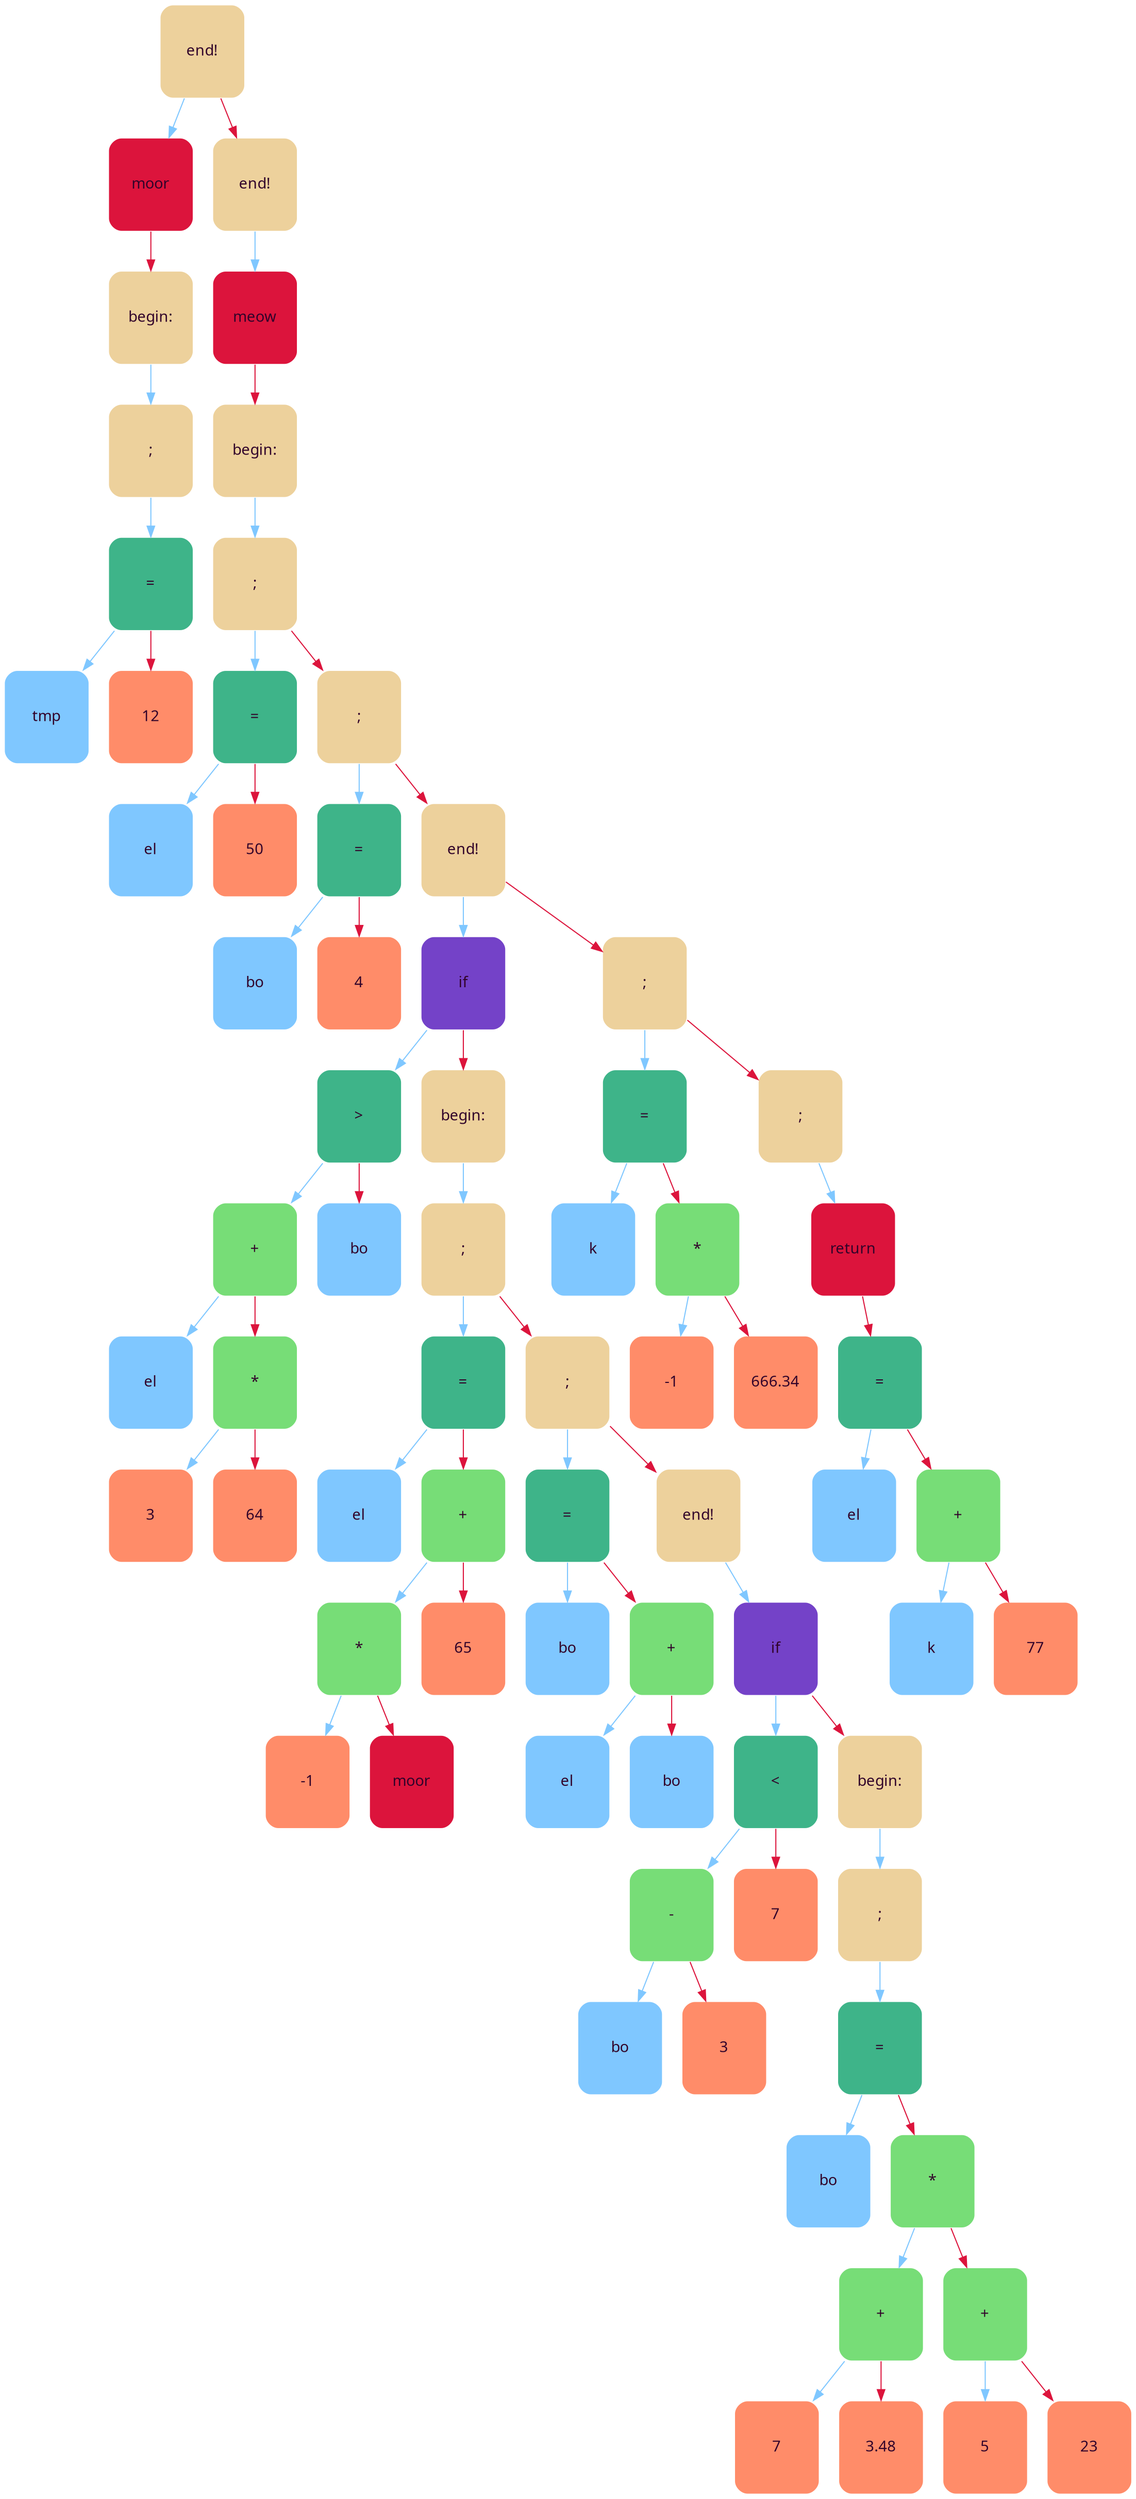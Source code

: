 digraph   
{
rankdir = ""
splines = "true"

node0x55ea362bc878 [shape = "Mrecord", width = 1.1, height = 1.21, fillcolor = "#EDD19C", style = "filled", fontcolor = "#31032A", fontname = "Calibri", color = "white", label = "{end!}"]
node0x55ea362bc878 -> node0x55ea362bc578 [color = "#7FC7FF", style = "", constraint = true, fillcolor = "#7FC7FF",   fontcolor = "", fontname = "Calibri", label = ""];
node0x55ea362bc578 [shape = "Mrecord", width = 1.1, height = 1.21, fillcolor = "#DC143C", style = "filled", fontcolor = "#31032A", fontname = "Calibri", color = "white", label = "{moor}"]
node0x55ea362bc578 -> node0x55ea362bc698 [color = "#DC143C", style = "", constraint = true, fillcolor = "#DC143C",   fontcolor = "", fontname = "Calibri", label = ""];
node0x55ea362bc698 [shape = "Mrecord", width = 1.1, height = 1.21, fillcolor = "#EDD19C", style = "filled", fontcolor = "#31032A", fontname = "Calibri", color = "white", label = "{begin:}"]
node0x55ea362bc698 -> node0x55ea362bc818 [color = "#7FC7FF", style = "", constraint = true, fillcolor = "#7FC7FF",   fontcolor = "", fontname = "Calibri", label = ""];
node0x55ea362bc818 [shape = "Mrecord", width = 1.1, height = 1.21, fillcolor = "#EDD19C", style = "filled", fontcolor = "#31032A", fontname = "Calibri", color = "white", label = "{;}"]
node0x55ea362bc818 -> node0x55ea362bc758 [color = "#7FC7FF", style = "", constraint = true, fillcolor = "#7FC7FF",   fontcolor = "", fontname = "Calibri", label = ""];
node0x55ea362bc758 [shape = "Mrecord", width = 1.1, height = 1.21, fillcolor = "#3EB489", style = "filled", fontcolor = "#31032A", fontname = "Calibri", color = "white", label = "{=}"]
node0x55ea362bc758 -> node0x55ea362bc6f8 [color = "#7FC7FF", style = "", constraint = true, fillcolor = "#7FC7FF",   fontcolor = "", fontname = "Calibri", label = ""];
node0x55ea362bc6f8 [shape = "Mrecord", width = 1.1, height = 1.21, fillcolor = "#7FC7FF", style = "filled", fontcolor = "#31032A", fontname = "Calibri", color = "white", label = "{tmp}"]
node0x55ea362bc758 -> node0x55ea362bc7b8 [color = "#DC143C", style = "", constraint = true, fillcolor = "#DC143C",   fontcolor = "", fontname = "Calibri", label = ""];
node0x55ea362bc7b8 [shape = "Mrecord", width = 1.1, height = 1.21, fillcolor = "#FF8C69", style = "filled", fontcolor = "#31032A", fontname = "Calibri", color = "white", label = "{12}"]
node0x55ea362bc878 -> node0x55ea362be4f8 [color = "#DC143C", style = "", constraint = true, fillcolor = "#DC143C",   fontcolor = "", fontname = "Calibri", label = ""];
node0x55ea362be4f8 [shape = "Mrecord", width = 1.1, height = 1.21, fillcolor = "#EDD19C", style = "filled", fontcolor = "#31032A", fontname = "Calibri", color = "white", label = "{end!}"]
node0x55ea362be4f8 -> node0x55ea362bc8d8 [color = "#7FC7FF", style = "", constraint = true, fillcolor = "#7FC7FF",   fontcolor = "", fontname = "Calibri", label = ""];
node0x55ea362bc8d8 [shape = "Mrecord", width = 1.1, height = 1.21, fillcolor = "#DC143C", style = "filled", fontcolor = "#31032A", fontname = "Calibri", color = "white", label = "{meow}"]
node0x55ea362bc8d8 -> node0x55ea362bc9f8 [color = "#DC143C", style = "", constraint = true, fillcolor = "#DC143C",   fontcolor = "", fontname = "Calibri", label = ""];
node0x55ea362bc9f8 [shape = "Mrecord", width = 1.1, height = 1.21, fillcolor = "#EDD19C", style = "filled", fontcolor = "#31032A", fontname = "Calibri", color = "white", label = "{begin:}"]
node0x55ea362bc9f8 -> node0x55ea362bcb78 [color = "#7FC7FF", style = "", constraint = true, fillcolor = "#7FC7FF",   fontcolor = "", fontname = "Calibri", label = ""];
node0x55ea362bcb78 [shape = "Mrecord", width = 1.1, height = 1.21, fillcolor = "#EDD19C", style = "filled", fontcolor = "#31032A", fontname = "Calibri", color = "white", label = "{;}"]
node0x55ea362bcb78 -> node0x55ea362bcab8 [color = "#7FC7FF", style = "", constraint = true, fillcolor = "#7FC7FF",   fontcolor = "", fontname = "Calibri", label = ""];
node0x55ea362bcab8 [shape = "Mrecord", width = 1.1, height = 1.21, fillcolor = "#3EB489", style = "filled", fontcolor = "#31032A", fontname = "Calibri", color = "white", label = "{=}"]
node0x55ea362bcab8 -> node0x55ea362bca58 [color = "#7FC7FF", style = "", constraint = true, fillcolor = "#7FC7FF",   fontcolor = "", fontname = "Calibri", label = ""];
node0x55ea362bca58 [shape = "Mrecord", width = 1.1, height = 1.21, fillcolor = "#7FC7FF", style = "filled", fontcolor = "#31032A", fontname = "Calibri", color = "white", label = "{el}"]
node0x55ea362bcab8 -> node0x55ea362bcb18 [color = "#DC143C", style = "", constraint = true, fillcolor = "#DC143C",   fontcolor = "", fontname = "Calibri", label = ""];
node0x55ea362bcb18 [shape = "Mrecord", width = 1.1, height = 1.21, fillcolor = "#FF8C69", style = "filled", fontcolor = "#31032A", fontname = "Calibri", color = "white", label = "{50}"]
node0x55ea362bcb78 -> node0x55ea362bccf8 [color = "#DC143C", style = "", constraint = true, fillcolor = "#DC143C",   fontcolor = "", fontname = "Calibri", label = ""];
node0x55ea362bccf8 [shape = "Mrecord", width = 1.1, height = 1.21, fillcolor = "#EDD19C", style = "filled", fontcolor = "#31032A", fontname = "Calibri", color = "white", label = "{;}"]
node0x55ea362bccf8 -> node0x55ea362bcc38 [color = "#7FC7FF", style = "", constraint = true, fillcolor = "#7FC7FF",   fontcolor = "", fontname = "Calibri", label = ""];
node0x55ea362bcc38 [shape = "Mrecord", width = 1.1, height = 1.21, fillcolor = "#3EB489", style = "filled", fontcolor = "#31032A", fontname = "Calibri", color = "white", label = "{=}"]
node0x55ea362bcc38 -> node0x55ea362bcbd8 [color = "#7FC7FF", style = "", constraint = true, fillcolor = "#7FC7FF",   fontcolor = "", fontname = "Calibri", label = ""];
node0x55ea362bcbd8 [shape = "Mrecord", width = 1.1, height = 1.21, fillcolor = "#7FC7FF", style = "filled", fontcolor = "#31032A", fontname = "Calibri", color = "white", label = "{bo}"]
node0x55ea362bcc38 -> node0x55ea362bcc98 [color = "#DC143C", style = "", constraint = true, fillcolor = "#DC143C",   fontcolor = "", fontname = "Calibri", label = ""];
node0x55ea362bcc98 [shape = "Mrecord", width = 1.1, height = 1.21, fillcolor = "#FF8C69", style = "filled", fontcolor = "#31032A", fontname = "Calibri", color = "white", label = "{4}"]
node0x55ea362bccf8 -> node0x55ea362bdfb8 [color = "#DC143C", style = "", constraint = true, fillcolor = "#DC143C",   fontcolor = "", fontname = "Calibri", label = ""];
node0x55ea362bdfb8 [shape = "Mrecord", width = 1.1, height = 1.21, fillcolor = "#EDD19C", style = "filled", fontcolor = "#31032A", fontname = "Calibri", color = "white", label = "{end!}"]
node0x55ea362bdfb8 -> node0x55ea362bcd58 [color = "#7FC7FF", style = "", constraint = true, fillcolor = "#7FC7FF",   fontcolor = "", fontname = "Calibri", label = ""];
node0x55ea362bcd58 [shape = "Mrecord", width = 1.1, height = 1.21, fillcolor = "#7442C8", style = "filled", fontcolor = "#31032A", fontname = "Calibri", color = "white", label = "{if}"]
node0x55ea362bcd58 -> node0x55ea362bcf98 [color = "#7FC7FF", style = "", constraint = true, fillcolor = "#7FC7FF",   fontcolor = "", fontname = "Calibri", label = ""];
node0x55ea362bcf98 [shape = "Mrecord", width = 1.1, height = 1.21, fillcolor = "#3EB489", style = "filled", fontcolor = "#31032A", fontname = "Calibri", color = "white", label = "{\>}"]
node0x55ea362bcf98 -> node0x55ea362bce18 [color = "#7FC7FF", style = "", constraint = true, fillcolor = "#7FC7FF",   fontcolor = "", fontname = "Calibri", label = ""];
node0x55ea362bce18 [shape = "Mrecord", width = 1.1, height = 1.21, fillcolor = "#77DD77", style = "filled", fontcolor = "#31032A", fontname = "Calibri", color = "white", label = "{+}"]
node0x55ea362bce18 -> node0x55ea362bcdb8 [color = "#7FC7FF", style = "", constraint = true, fillcolor = "#7FC7FF",   fontcolor = "", fontname = "Calibri", label = ""];
node0x55ea362bcdb8 [shape = "Mrecord", width = 1.1, height = 1.21, fillcolor = "#7FC7FF", style = "filled", fontcolor = "#31032A", fontname = "Calibri", color = "white", label = "{el}"]
node0x55ea362bce18 -> node0x55ea362bced8 [color = "#DC143C", style = "", constraint = true, fillcolor = "#DC143C",   fontcolor = "", fontname = "Calibri", label = ""];
node0x55ea362bced8 [shape = "Mrecord", width = 1.1, height = 1.21, fillcolor = "#77DD77", style = "filled", fontcolor = "#31032A", fontname = "Calibri", color = "white", label = "{*}"]
node0x55ea362bced8 -> node0x55ea362bce78 [color = "#7FC7FF", style = "", constraint = true, fillcolor = "#7FC7FF",   fontcolor = "", fontname = "Calibri", label = ""];
node0x55ea362bce78 [shape = "Mrecord", width = 1.1, height = 1.21, fillcolor = "#FF8C69", style = "filled", fontcolor = "#31032A", fontname = "Calibri", color = "white", label = "{3}"]
node0x55ea362bced8 -> node0x55ea362bcf38 [color = "#DC143C", style = "", constraint = true, fillcolor = "#DC143C",   fontcolor = "", fontname = "Calibri", label = ""];
node0x55ea362bcf38 [shape = "Mrecord", width = 1.1, height = 1.21, fillcolor = "#FF8C69", style = "filled", fontcolor = "#31032A", fontname = "Calibri", color = "white", label = "{64}"]
node0x55ea362bcf98 -> node0x55ea362bcff8 [color = "#DC143C", style = "", constraint = true, fillcolor = "#DC143C",   fontcolor = "", fontname = "Calibri", label = ""];
node0x55ea362bcff8 [shape = "Mrecord", width = 1.1, height = 1.21, fillcolor = "#7FC7FF", style = "filled", fontcolor = "#31032A", fontname = "Calibri", color = "white", label = "{bo}"]
node0x55ea362bcd58 -> node0x55ea362bd0b8 [color = "#DC143C", style = "", constraint = true, fillcolor = "#DC143C",   fontcolor = "", fontname = "Calibri", label = ""];
node0x55ea362bd0b8 [shape = "Mrecord", width = 1.1, height = 1.21, fillcolor = "#EDD19C", style = "filled", fontcolor = "#31032A", fontname = "Calibri", color = "white", label = "{begin:}"]
node0x55ea362bd0b8 -> node0x55ea362bd478 [color = "#7FC7FF", style = "", constraint = true, fillcolor = "#7FC7FF",   fontcolor = "", fontname = "Calibri", label = ""];
node0x55ea362bd478 [shape = "Mrecord", width = 1.1, height = 1.21, fillcolor = "#EDD19C", style = "filled", fontcolor = "#31032A", fontname = "Calibri", color = "white", label = "{;}"]
node0x55ea362bd478 -> node0x55ea362bd178 [color = "#7FC7FF", style = "", constraint = true, fillcolor = "#7FC7FF",   fontcolor = "", fontname = "Calibri", label = ""];
node0x55ea362bd178 [shape = "Mrecord", width = 1.1, height = 1.21, fillcolor = "#3EB489", style = "filled", fontcolor = "#31032A", fontname = "Calibri", color = "white", label = "{=}"]
node0x55ea362bd178 -> node0x55ea362bd118 [color = "#7FC7FF", style = "", constraint = true, fillcolor = "#7FC7FF",   fontcolor = "", fontname = "Calibri", label = ""];
node0x55ea362bd118 [shape = "Mrecord", width = 1.1, height = 1.21, fillcolor = "#7FC7FF", style = "filled", fontcolor = "#31032A", fontname = "Calibri", color = "white", label = "{el}"]
node0x55ea362bd178 -> node0x55ea362bd3b8 [color = "#DC143C", style = "", constraint = true, fillcolor = "#DC143C",   fontcolor = "", fontname = "Calibri", label = ""];
node0x55ea362bd3b8 [shape = "Mrecord", width = 1.1, height = 1.21, fillcolor = "#77DD77", style = "filled", fontcolor = "#31032A", fontname = "Calibri", color = "white", label = "{+}"]
node0x55ea362bd3b8 -> node0x55ea362bd238 [color = "#7FC7FF", style = "", constraint = true, fillcolor = "#7FC7FF",   fontcolor = "", fontname = "Calibri", label = ""];
node0x55ea362bd238 [shape = "Mrecord", width = 1.1, height = 1.21, fillcolor = "#77DD77", style = "filled", fontcolor = "#31032A", fontname = "Calibri", color = "white", label = "{*}"]
node0x55ea362bd238 -> node0x55ea362bd1d8 [color = "#7FC7FF", style = "", constraint = true, fillcolor = "#7FC7FF",   fontcolor = "", fontname = "Calibri", label = ""];
node0x55ea362bd1d8 [shape = "Mrecord", width = 1.1, height = 1.21, fillcolor = "#FF8C69", style = "filled", fontcolor = "#31032A", fontname = "Calibri", color = "white", label = "{-1}"]
node0x55ea362bd238 -> node0x55ea362bd298 [color = "#DC143C", style = "", constraint = true, fillcolor = "#DC143C",   fontcolor = "", fontname = "Calibri", label = ""];
node0x55ea362bd298 [shape = "Mrecord", width = 1.1, height = 1.21, fillcolor = "#DC143C", style = "filled", fontcolor = "#31032A", fontname = "Calibri", color = "white", label = "{moor}"]
node0x55ea362bd3b8 -> node0x55ea362bd418 [color = "#DC143C", style = "", constraint = true, fillcolor = "#DC143C",   fontcolor = "", fontname = "Calibri", label = ""];
node0x55ea362bd418 [shape = "Mrecord", width = 1.1, height = 1.21, fillcolor = "#FF8C69", style = "filled", fontcolor = "#31032A", fontname = "Calibri", color = "white", label = "{65}"]
node0x55ea362bd478 -> node0x55ea362bd6b8 [color = "#DC143C", style = "", constraint = true, fillcolor = "#DC143C",   fontcolor = "", fontname = "Calibri", label = ""];
node0x55ea362bd6b8 [shape = "Mrecord", width = 1.1, height = 1.21, fillcolor = "#EDD19C", style = "filled", fontcolor = "#31032A", fontname = "Calibri", color = "white", label = "{;}"]
node0x55ea362bd6b8 -> node0x55ea362bd538 [color = "#7FC7FF", style = "", constraint = true, fillcolor = "#7FC7FF",   fontcolor = "", fontname = "Calibri", label = ""];
node0x55ea362bd538 [shape = "Mrecord", width = 1.1, height = 1.21, fillcolor = "#3EB489", style = "filled", fontcolor = "#31032A", fontname = "Calibri", color = "white", label = "{=}"]
node0x55ea362bd538 -> node0x55ea362bd4d8 [color = "#7FC7FF", style = "", constraint = true, fillcolor = "#7FC7FF",   fontcolor = "", fontname = "Calibri", label = ""];
node0x55ea362bd4d8 [shape = "Mrecord", width = 1.1, height = 1.21, fillcolor = "#7FC7FF", style = "filled", fontcolor = "#31032A", fontname = "Calibri", color = "white", label = "{bo}"]
node0x55ea362bd538 -> node0x55ea362bd5f8 [color = "#DC143C", style = "", constraint = true, fillcolor = "#DC143C",   fontcolor = "", fontname = "Calibri", label = ""];
node0x55ea362bd5f8 [shape = "Mrecord", width = 1.1, height = 1.21, fillcolor = "#77DD77", style = "filled", fontcolor = "#31032A", fontname = "Calibri", color = "white", label = "{+}"]
node0x55ea362bd5f8 -> node0x55ea362bd598 [color = "#7FC7FF", style = "", constraint = true, fillcolor = "#7FC7FF",   fontcolor = "", fontname = "Calibri", label = ""];
node0x55ea362bd598 [shape = "Mrecord", width = 1.1, height = 1.21, fillcolor = "#7FC7FF", style = "filled", fontcolor = "#31032A", fontname = "Calibri", color = "white", label = "{el}"]
node0x55ea362bd5f8 -> node0x55ea362bd658 [color = "#DC143C", style = "", constraint = true, fillcolor = "#DC143C",   fontcolor = "", fontname = "Calibri", label = ""];
node0x55ea362bd658 [shape = "Mrecord", width = 1.1, height = 1.21, fillcolor = "#7FC7FF", style = "filled", fontcolor = "#31032A", fontname = "Calibri", color = "white", label = "{bo}"]
node0x55ea362bd6b8 -> node0x55ea362bdf58 [color = "#DC143C", style = "", constraint = true, fillcolor = "#DC143C",   fontcolor = "", fontname = "Calibri", label = ""];
node0x55ea362bdf58 [shape = "Mrecord", width = 1.1, height = 1.21, fillcolor = "#EDD19C", style = "filled", fontcolor = "#31032A", fontname = "Calibri", color = "white", label = "{end!}"]
node0x55ea362bdf58 -> node0x55ea362bd718 [color = "#7FC7FF", style = "", constraint = true, fillcolor = "#7FC7FF",   fontcolor = "", fontname = "Calibri", label = ""];
node0x55ea362bd718 [shape = "Mrecord", width = 1.1, height = 1.21, fillcolor = "#7442C8", style = "filled", fontcolor = "#31032A", fontname = "Calibri", color = "white", label = "{if}"]
node0x55ea362bd718 -> node0x55ea362bd898 [color = "#7FC7FF", style = "", constraint = true, fillcolor = "#7FC7FF",   fontcolor = "", fontname = "Calibri", label = ""];
node0x55ea362bd898 [shape = "Mrecord", width = 1.1, height = 1.21, fillcolor = "#3EB489", style = "filled", fontcolor = "#31032A", fontname = "Calibri", color = "white", label = "{\<}"]
node0x55ea362bd898 -> node0x55ea362bd7d8 [color = "#7FC7FF", style = "", constraint = true, fillcolor = "#7FC7FF",   fontcolor = "", fontname = "Calibri", label = ""];
node0x55ea362bd7d8 [shape = "Mrecord", width = 1.1, height = 1.21, fillcolor = "#77DD77", style = "filled", fontcolor = "#31032A", fontname = "Calibri", color = "white", label = "{-}"]
node0x55ea362bd7d8 -> node0x55ea362bd778 [color = "#7FC7FF", style = "", constraint = true, fillcolor = "#7FC7FF",   fontcolor = "", fontname = "Calibri", label = ""];
node0x55ea362bd778 [shape = "Mrecord", width = 1.1, height = 1.21, fillcolor = "#7FC7FF", style = "filled", fontcolor = "#31032A", fontname = "Calibri", color = "white", label = "{bo}"]
node0x55ea362bd7d8 -> node0x55ea362bd838 [color = "#DC143C", style = "", constraint = true, fillcolor = "#DC143C",   fontcolor = "", fontname = "Calibri", label = ""];
node0x55ea362bd838 [shape = "Mrecord", width = 1.1, height = 1.21, fillcolor = "#FF8C69", style = "filled", fontcolor = "#31032A", fontname = "Calibri", color = "white", label = "{3}"]
node0x55ea362bd898 -> node0x55ea362bd8f8 [color = "#DC143C", style = "", constraint = true, fillcolor = "#DC143C",   fontcolor = "", fontname = "Calibri", label = ""];
node0x55ea362bd8f8 [shape = "Mrecord", width = 1.1, height = 1.21, fillcolor = "#FF8C69", style = "filled", fontcolor = "#31032A", fontname = "Calibri", color = "white", label = "{7}"]
node0x55ea362bd718 -> node0x55ea362bd9b8 [color = "#DC143C", style = "", constraint = true, fillcolor = "#DC143C",   fontcolor = "", fontname = "Calibri", label = ""];
node0x55ea362bd9b8 [shape = "Mrecord", width = 1.1, height = 1.21, fillcolor = "#EDD19C", style = "filled", fontcolor = "#31032A", fontname = "Calibri", color = "white", label = "{begin:}"]
node0x55ea362bd9b8 -> node0x55ea362bdef8 [color = "#7FC7FF", style = "", constraint = true, fillcolor = "#7FC7FF",   fontcolor = "", fontname = "Calibri", label = ""];
node0x55ea362bdef8 [shape = "Mrecord", width = 1.1, height = 1.21, fillcolor = "#EDD19C", style = "filled", fontcolor = "#31032A", fontname = "Calibri", color = "white", label = "{;}"]
node0x55ea362bdef8 -> node0x55ea362bda78 [color = "#7FC7FF", style = "", constraint = true, fillcolor = "#7FC7FF",   fontcolor = "", fontname = "Calibri", label = ""];
node0x55ea362bda78 [shape = "Mrecord", width = 1.1, height = 1.21, fillcolor = "#3EB489", style = "filled", fontcolor = "#31032A", fontname = "Calibri", color = "white", label = "{=}"]
node0x55ea362bda78 -> node0x55ea362bda18 [color = "#7FC7FF", style = "", constraint = true, fillcolor = "#7FC7FF",   fontcolor = "", fontname = "Calibri", label = ""];
node0x55ea362bda18 [shape = "Mrecord", width = 1.1, height = 1.21, fillcolor = "#7FC7FF", style = "filled", fontcolor = "#31032A", fontname = "Calibri", color = "white", label = "{bo}"]
node0x55ea362bda78 -> node0x55ea362bdcb8 [color = "#DC143C", style = "", constraint = true, fillcolor = "#DC143C",   fontcolor = "", fontname = "Calibri", label = ""];
node0x55ea362bdcb8 [shape = "Mrecord", width = 1.1, height = 1.21, fillcolor = "#77DD77", style = "filled", fontcolor = "#31032A", fontname = "Calibri", color = "white", label = "{*}"]
node0x55ea362bdcb8 -> node0x55ea362bdb98 [color = "#7FC7FF", style = "", constraint = true, fillcolor = "#7FC7FF",   fontcolor = "", fontname = "Calibri", label = ""];
node0x55ea362bdb98 [shape = "Mrecord", width = 1.1, height = 1.21, fillcolor = "#77DD77", style = "filled", fontcolor = "#31032A", fontname = "Calibri", color = "white", label = "{+}"]
node0x55ea362bdb98 -> node0x55ea362bdb38 [color = "#7FC7FF", style = "", constraint = true, fillcolor = "#7FC7FF",   fontcolor = "", fontname = "Calibri", label = ""];
node0x55ea362bdb38 [shape = "Mrecord", width = 1.1, height = 1.21, fillcolor = "#FF8C69", style = "filled", fontcolor = "#31032A", fontname = "Calibri", color = "white", label = "{7}"]
node0x55ea362bdb98 -> node0x55ea362bdbf8 [color = "#DC143C", style = "", constraint = true, fillcolor = "#DC143C",   fontcolor = "", fontname = "Calibri", label = ""];
node0x55ea362bdbf8 [shape = "Mrecord", width = 1.1, height = 1.21, fillcolor = "#FF8C69", style = "filled", fontcolor = "#31032A", fontname = "Calibri", color = "white", label = "{3.48}"]
node0x55ea362bdcb8 -> node0x55ea362bddd8 [color = "#DC143C", style = "", constraint = true, fillcolor = "#DC143C",   fontcolor = "", fontname = "Calibri", label = ""];
node0x55ea362bddd8 [shape = "Mrecord", width = 1.1, height = 1.21, fillcolor = "#77DD77", style = "filled", fontcolor = "#31032A", fontname = "Calibri", color = "white", label = "{+}"]
node0x55ea362bddd8 -> node0x55ea362bdd78 [color = "#7FC7FF", style = "", constraint = true, fillcolor = "#7FC7FF",   fontcolor = "", fontname = "Calibri", label = ""];
node0x55ea362bdd78 [shape = "Mrecord", width = 1.1, height = 1.21, fillcolor = "#FF8C69", style = "filled", fontcolor = "#31032A", fontname = "Calibri", color = "white", label = "{5}"]
node0x55ea362bddd8 -> node0x55ea362bde38 [color = "#DC143C", style = "", constraint = true, fillcolor = "#DC143C",   fontcolor = "", fontname = "Calibri", label = ""];
node0x55ea362bde38 [shape = "Mrecord", width = 1.1, height = 1.21, fillcolor = "#FF8C69", style = "filled", fontcolor = "#31032A", fontname = "Calibri", color = "white", label = "{23}"]
node0x55ea362bdfb8 -> node0x55ea362be1f8 [color = "#DC143C", style = "", constraint = true, fillcolor = "#DC143C",   fontcolor = "", fontname = "Calibri", label = ""];
node0x55ea362be1f8 [shape = "Mrecord", width = 1.1, height = 1.21, fillcolor = "#EDD19C", style = "filled", fontcolor = "#31032A", fontname = "Calibri", color = "white", label = "{;}"]
node0x55ea362be1f8 -> node0x55ea362be078 [color = "#7FC7FF", style = "", constraint = true, fillcolor = "#7FC7FF",   fontcolor = "", fontname = "Calibri", label = ""];
node0x55ea362be078 [shape = "Mrecord", width = 1.1, height = 1.21, fillcolor = "#3EB489", style = "filled", fontcolor = "#31032A", fontname = "Calibri", color = "white", label = "{=}"]
node0x55ea362be078 -> node0x55ea362be018 [color = "#7FC7FF", style = "", constraint = true, fillcolor = "#7FC7FF",   fontcolor = "", fontname = "Calibri", label = ""];
node0x55ea362be018 [shape = "Mrecord", width = 1.1, height = 1.21, fillcolor = "#7FC7FF", style = "filled", fontcolor = "#31032A", fontname = "Calibri", color = "white", label = "{k}"]
node0x55ea362be078 -> node0x55ea362be138 [color = "#DC143C", style = "", constraint = true, fillcolor = "#DC143C",   fontcolor = "", fontname = "Calibri", label = ""];
node0x55ea362be138 [shape = "Mrecord", width = 1.1, height = 1.21, fillcolor = "#77DD77", style = "filled", fontcolor = "#31032A", fontname = "Calibri", color = "white", label = "{*}"]
node0x55ea362be138 -> node0x55ea362be0d8 [color = "#7FC7FF", style = "", constraint = true, fillcolor = "#7FC7FF",   fontcolor = "", fontname = "Calibri", label = ""];
node0x55ea362be0d8 [shape = "Mrecord", width = 1.1, height = 1.21, fillcolor = "#FF8C69", style = "filled", fontcolor = "#31032A", fontname = "Calibri", color = "white", label = "{-1}"]
node0x55ea362be138 -> node0x55ea362be198 [color = "#DC143C", style = "", constraint = true, fillcolor = "#DC143C",   fontcolor = "", fontname = "Calibri", label = ""];
node0x55ea362be198 [shape = "Mrecord", width = 1.1, height = 1.21, fillcolor = "#FF8C69", style = "filled", fontcolor = "#31032A", fontname = "Calibri", color = "white", label = "{666.34}"]
node0x55ea362be1f8 -> node0x55ea362be498 [color = "#DC143C", style = "", constraint = true, fillcolor = "#DC143C",   fontcolor = "", fontname = "Calibri", label = ""];
node0x55ea362be498 [shape = "Mrecord", width = 1.1, height = 1.21, fillcolor = "#EDD19C", style = "filled", fontcolor = "#31032A", fontname = "Calibri", color = "white", label = "{;}"]
node0x55ea362be498 -> node0x55ea362be258 [color = "#7FC7FF", style = "", constraint = true, fillcolor = "#7FC7FF",   fontcolor = "", fontname = "Calibri", label = ""];
node0x55ea362be258 [shape = "Mrecord", width = 1.1, height = 1.21, fillcolor = "#DC143C", style = "filled", fontcolor = "#31032A", fontname = "Calibri", color = "white", label = "{return}"]
node0x55ea362be258 -> node0x55ea362be318 [color = "#DC143C", style = "", constraint = true, fillcolor = "#DC143C",   fontcolor = "", fontname = "Calibri", label = ""];
node0x55ea362be318 [shape = "Mrecord", width = 1.1, height = 1.21, fillcolor = "#3EB489", style = "filled", fontcolor = "#31032A", fontname = "Calibri", color = "white", label = "{=}"]
node0x55ea362be318 -> node0x55ea362be2b8 [color = "#7FC7FF", style = "", constraint = true, fillcolor = "#7FC7FF",   fontcolor = "", fontname = "Calibri", label = ""];
node0x55ea362be2b8 [shape = "Mrecord", width = 1.1, height = 1.21, fillcolor = "#7FC7FF", style = "filled", fontcolor = "#31032A", fontname = "Calibri", color = "white", label = "{el}"]
node0x55ea362be318 -> node0x55ea362be3d8 [color = "#DC143C", style = "", constraint = true, fillcolor = "#DC143C",   fontcolor = "", fontname = "Calibri", label = ""];
node0x55ea362be3d8 [shape = "Mrecord", width = 1.1, height = 1.21, fillcolor = "#77DD77", style = "filled", fontcolor = "#31032A", fontname = "Calibri", color = "white", label = "{+}"]
node0x55ea362be3d8 -> node0x55ea362be378 [color = "#7FC7FF", style = "", constraint = true, fillcolor = "#7FC7FF",   fontcolor = "", fontname = "Calibri", label = ""];
node0x55ea362be378 [shape = "Mrecord", width = 1.1, height = 1.21, fillcolor = "#7FC7FF", style = "filled", fontcolor = "#31032A", fontname = "Calibri", color = "white", label = "{k}"]
node0x55ea362be3d8 -> node0x55ea362be438 [color = "#DC143C", style = "", constraint = true, fillcolor = "#DC143C",   fontcolor = "", fontname = "Calibri", label = ""];
node0x55ea362be438 [shape = "Mrecord", width = 1.1, height = 1.21, fillcolor = "#FF8C69", style = "filled", fontcolor = "#31032A", fontname = "Calibri", color = "white", label = "{77}"]
}
